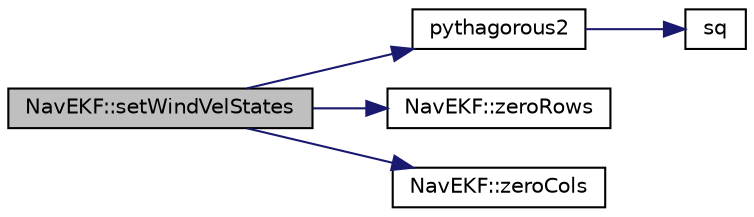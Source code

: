 digraph "NavEKF::setWindVelStates"
{
 // INTERACTIVE_SVG=YES
  edge [fontname="Helvetica",fontsize="10",labelfontname="Helvetica",labelfontsize="10"];
  node [fontname="Helvetica",fontsize="10",shape=record];
  rankdir="LR";
  Node1 [label="NavEKF::setWindVelStates",height=0.2,width=0.4,color="black", fillcolor="grey75", style="filled" fontcolor="black"];
  Node1 -> Node2 [color="midnightblue",fontsize="10",style="solid",fontname="Helvetica"];
  Node2 [label="pythagorous2",height=0.2,width=0.4,color="black", fillcolor="white", style="filled",URL="$AP__Math_8cpp.html#afd3767d48a7b20f6d5220a4f8007af00"];
  Node2 -> Node3 [color="midnightblue",fontsize="10",style="solid",fontname="Helvetica"];
  Node3 [label="sq",height=0.2,width=0.4,color="black", fillcolor="white", style="filled",URL="$AP__Math_8cpp.html#a996fdbe87607543eef5dcb234f6bc017"];
  Node1 -> Node4 [color="midnightblue",fontsize="10",style="solid",fontname="Helvetica"];
  Node4 [label="NavEKF::zeroRows",height=0.2,width=0.4,color="black", fillcolor="white", style="filled",URL="$classNavEKF.html#aaef60d20b82acb3930c5866abe3977b4"];
  Node1 -> Node5 [color="midnightblue",fontsize="10",style="solid",fontname="Helvetica"];
  Node5 [label="NavEKF::zeroCols",height=0.2,width=0.4,color="black", fillcolor="white", style="filled",URL="$classNavEKF.html#a755c7075fb0ee5f86cef734ecf83e53a"];
}
